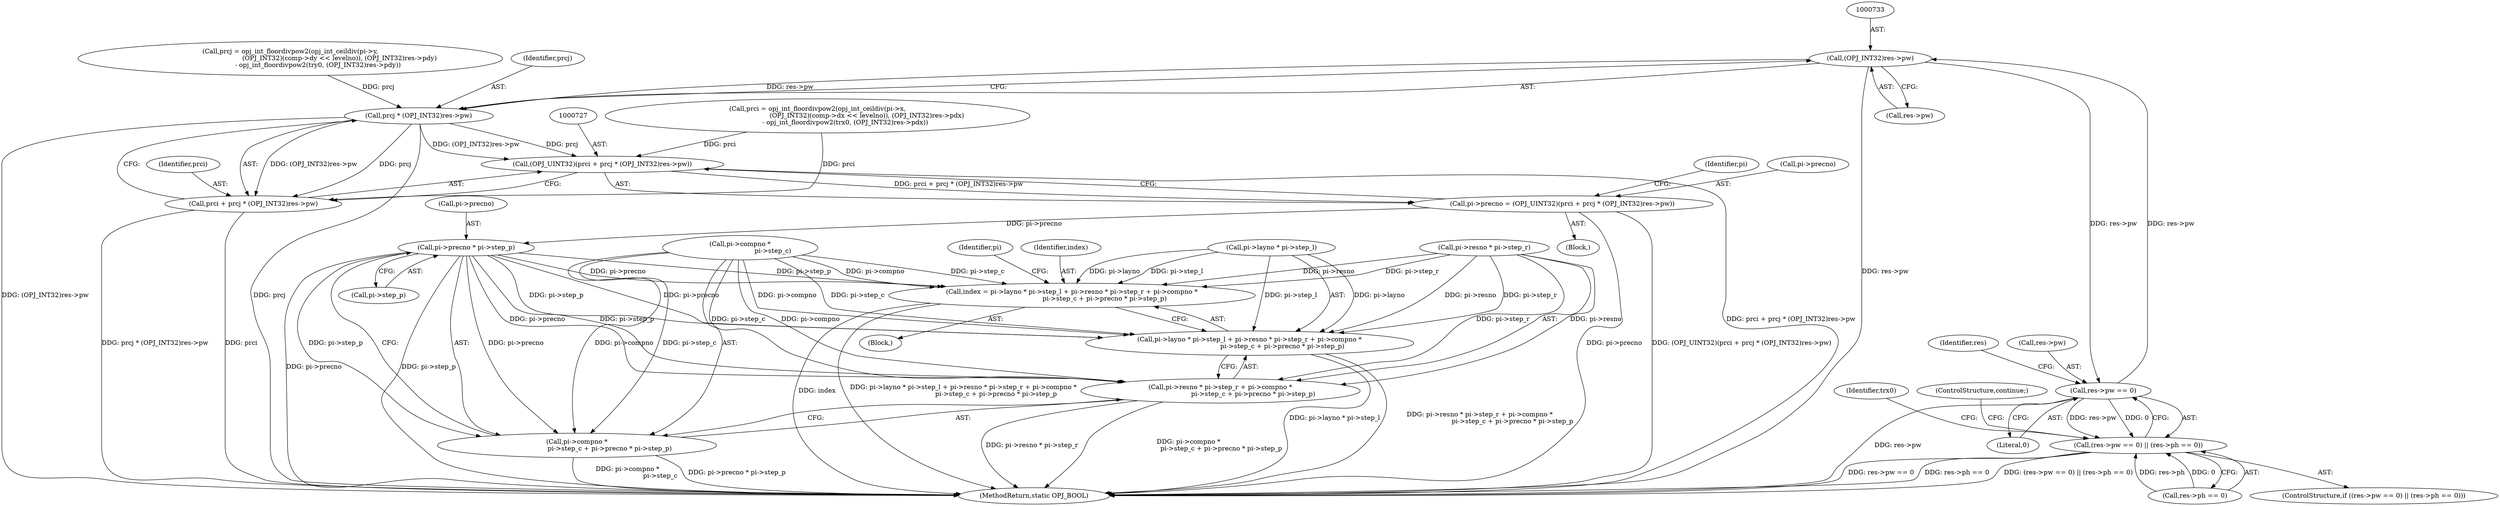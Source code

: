 digraph "0_openjpeg_d27ccf01c68a31ad62b33d2dc1ba2bb1eeaafe7b_1@pointer" {
"1000732" [label="(Call,(OPJ_INT32)res->pw)"];
"1000646" [label="(Call,res->pw == 0)"];
"1000732" [label="(Call,(OPJ_INT32)res->pw)"];
"1000645" [label="(Call,(res->pw == 0) || (res->ph == 0))"];
"1000730" [label="(Call,prcj * (OPJ_INT32)res->pw)"];
"1000726" [label="(Call,(OPJ_UINT32)(prci + prcj * (OPJ_INT32)res->pw))"];
"1000722" [label="(Call,pi->precno = (OPJ_UINT32)(prci + prcj * (OPJ_INT32)res->pw))"];
"1000787" [label="(Call,pi->precno * pi->step_p)"];
"1000761" [label="(Call,index = pi->layno * pi->step_l + pi->resno * pi->step_r + pi->compno *\n                                pi->step_c + pi->precno * pi->step_p)"];
"1000763" [label="(Call,pi->layno * pi->step_l + pi->resno * pi->step_r + pi->compno *\n                                pi->step_c + pi->precno * pi->step_p)"];
"1000771" [label="(Call,pi->resno * pi->step_r + pi->compno *\n                                pi->step_c + pi->precno * pi->step_p)"];
"1000779" [label="(Call,pi->compno *\n                                pi->step_c + pi->precno * pi->step_p)"];
"1000728" [label="(Call,prci + prcj * (OPJ_INT32)res->pw)"];
"1000772" [label="(Call,pi->resno * pi->step_r)"];
"1000791" [label="(Call,pi->step_p)"];
"1000734" [label="(Call,res->pw)"];
"1000779" [label="(Call,pi->compno *\n                                pi->step_c + pi->precno * pi->step_p)"];
"1000427" [label="(Block,)"];
"1000771" [label="(Call,pi->resno * pi->step_r + pi->compno *\n                                pi->step_c + pi->precno * pi->step_p)"];
"1000646" [label="(Call,res->pw == 0)"];
"1000763" [label="(Call,pi->layno * pi->step_l + pi->resno * pi->step_r + pi->compno *\n                                pi->step_c + pi->precno * pi->step_p)"];
"1000798" [label="(Identifier,pi)"];
"1000730" [label="(Call,prcj * (OPJ_INT32)res->pw)"];
"1000661" [label="(Identifier,trx0)"];
"1000653" [label="(Identifier,res)"];
"1000761" [label="(Call,index = pi->layno * pi->step_l + pi->resno * pi->step_r + pi->compno *\n                                pi->step_c + pi->precno * pi->step_p)"];
"1000760" [label="(Block,)"];
"1000729" [label="(Identifier,prci)"];
"1000695" [label="(Call,prcj = opj_int_floordivpow2(opj_int_ceildiv(pi->y,\n                                                (OPJ_INT32)(comp->dy << levelno)), (OPJ_INT32)res->pdy)\n                           - opj_int_floordivpow2(try0, (OPJ_INT32)res->pdy))"];
"1000740" [label="(Identifier,pi)"];
"1000787" [label="(Call,pi->precno * pi->step_p)"];
"1000650" [label="(Literal,0)"];
"1000722" [label="(Call,pi->precno = (OPJ_UINT32)(prci + prcj * (OPJ_INT32)res->pw))"];
"1000726" [label="(Call,(OPJ_UINT32)(prci + prcj * (OPJ_INT32)res->pw))"];
"1000732" [label="(Call,(OPJ_INT32)res->pw)"];
"1000764" [label="(Call,pi->layno * pi->step_l)"];
"1000814" [label="(MethodReturn,static OPJ_BOOL)"];
"1000780" [label="(Call,pi->compno *\n                                pi->step_c)"];
"1000723" [label="(Call,pi->precno)"];
"1000645" [label="(Call,(res->pw == 0) || (res->ph == 0))"];
"1000788" [label="(Call,pi->precno)"];
"1000762" [label="(Identifier,index)"];
"1000647" [label="(Call,res->pw)"];
"1000651" [label="(Call,res->ph == 0)"];
"1000657" [label="(ControlStructure,continue;)"];
"1000644" [label="(ControlStructure,if ((res->pw == 0) || (res->ph == 0)))"];
"1000668" [label="(Call,prci = opj_int_floordivpow2(opj_int_ceildiv(pi->x,\n                                                (OPJ_INT32)(comp->dx << levelno)), (OPJ_INT32)res->pdx)\n                           - opj_int_floordivpow2(trx0, (OPJ_INT32)res->pdx))"];
"1000731" [label="(Identifier,prcj)"];
"1000728" [label="(Call,prci + prcj * (OPJ_INT32)res->pw)"];
"1000732" -> "1000730"  [label="AST: "];
"1000732" -> "1000734"  [label="CFG: "];
"1000733" -> "1000732"  [label="AST: "];
"1000734" -> "1000732"  [label="AST: "];
"1000730" -> "1000732"  [label="CFG: "];
"1000732" -> "1000814"  [label="DDG: res->pw"];
"1000732" -> "1000646"  [label="DDG: res->pw"];
"1000732" -> "1000730"  [label="DDG: res->pw"];
"1000646" -> "1000732"  [label="DDG: res->pw"];
"1000646" -> "1000645"  [label="AST: "];
"1000646" -> "1000650"  [label="CFG: "];
"1000647" -> "1000646"  [label="AST: "];
"1000650" -> "1000646"  [label="AST: "];
"1000653" -> "1000646"  [label="CFG: "];
"1000645" -> "1000646"  [label="CFG: "];
"1000646" -> "1000814"  [label="DDG: res->pw"];
"1000646" -> "1000645"  [label="DDG: res->pw"];
"1000646" -> "1000645"  [label="DDG: 0"];
"1000645" -> "1000644"  [label="AST: "];
"1000645" -> "1000651"  [label="CFG: "];
"1000651" -> "1000645"  [label="AST: "];
"1000657" -> "1000645"  [label="CFG: "];
"1000661" -> "1000645"  [label="CFG: "];
"1000645" -> "1000814"  [label="DDG: res->pw == 0"];
"1000645" -> "1000814"  [label="DDG: res->ph == 0"];
"1000645" -> "1000814"  [label="DDG: (res->pw == 0) || (res->ph == 0)"];
"1000651" -> "1000645"  [label="DDG: res->ph"];
"1000651" -> "1000645"  [label="DDG: 0"];
"1000730" -> "1000728"  [label="AST: "];
"1000731" -> "1000730"  [label="AST: "];
"1000728" -> "1000730"  [label="CFG: "];
"1000730" -> "1000814"  [label="DDG: prcj"];
"1000730" -> "1000814"  [label="DDG: (OPJ_INT32)res->pw"];
"1000730" -> "1000726"  [label="DDG: prcj"];
"1000730" -> "1000726"  [label="DDG: (OPJ_INT32)res->pw"];
"1000730" -> "1000728"  [label="DDG: prcj"];
"1000730" -> "1000728"  [label="DDG: (OPJ_INT32)res->pw"];
"1000695" -> "1000730"  [label="DDG: prcj"];
"1000726" -> "1000722"  [label="AST: "];
"1000726" -> "1000728"  [label="CFG: "];
"1000727" -> "1000726"  [label="AST: "];
"1000728" -> "1000726"  [label="AST: "];
"1000722" -> "1000726"  [label="CFG: "];
"1000726" -> "1000814"  [label="DDG: prci + prcj * (OPJ_INT32)res->pw"];
"1000726" -> "1000722"  [label="DDG: prci + prcj * (OPJ_INT32)res->pw"];
"1000668" -> "1000726"  [label="DDG: prci"];
"1000722" -> "1000427"  [label="AST: "];
"1000723" -> "1000722"  [label="AST: "];
"1000740" -> "1000722"  [label="CFG: "];
"1000722" -> "1000814"  [label="DDG: (OPJ_UINT32)(prci + prcj * (OPJ_INT32)res->pw)"];
"1000722" -> "1000814"  [label="DDG: pi->precno"];
"1000722" -> "1000787"  [label="DDG: pi->precno"];
"1000787" -> "1000779"  [label="AST: "];
"1000787" -> "1000791"  [label="CFG: "];
"1000788" -> "1000787"  [label="AST: "];
"1000791" -> "1000787"  [label="AST: "];
"1000779" -> "1000787"  [label="CFG: "];
"1000787" -> "1000814"  [label="DDG: pi->step_p"];
"1000787" -> "1000814"  [label="DDG: pi->precno"];
"1000787" -> "1000761"  [label="DDG: pi->precno"];
"1000787" -> "1000761"  [label="DDG: pi->step_p"];
"1000787" -> "1000763"  [label="DDG: pi->precno"];
"1000787" -> "1000763"  [label="DDG: pi->step_p"];
"1000787" -> "1000771"  [label="DDG: pi->precno"];
"1000787" -> "1000771"  [label="DDG: pi->step_p"];
"1000787" -> "1000779"  [label="DDG: pi->precno"];
"1000787" -> "1000779"  [label="DDG: pi->step_p"];
"1000761" -> "1000760"  [label="AST: "];
"1000761" -> "1000763"  [label="CFG: "];
"1000762" -> "1000761"  [label="AST: "];
"1000763" -> "1000761"  [label="AST: "];
"1000798" -> "1000761"  [label="CFG: "];
"1000761" -> "1000814"  [label="DDG: index"];
"1000761" -> "1000814"  [label="DDG: pi->layno * pi->step_l + pi->resno * pi->step_r + pi->compno *\n                                pi->step_c + pi->precno * pi->step_p"];
"1000764" -> "1000761"  [label="DDG: pi->layno"];
"1000764" -> "1000761"  [label="DDG: pi->step_l"];
"1000772" -> "1000761"  [label="DDG: pi->resno"];
"1000772" -> "1000761"  [label="DDG: pi->step_r"];
"1000780" -> "1000761"  [label="DDG: pi->compno"];
"1000780" -> "1000761"  [label="DDG: pi->step_c"];
"1000763" -> "1000771"  [label="CFG: "];
"1000764" -> "1000763"  [label="AST: "];
"1000771" -> "1000763"  [label="AST: "];
"1000763" -> "1000814"  [label="DDG: pi->layno * pi->step_l"];
"1000763" -> "1000814"  [label="DDG: pi->resno * pi->step_r + pi->compno *\n                                pi->step_c + pi->precno * pi->step_p"];
"1000764" -> "1000763"  [label="DDG: pi->layno"];
"1000764" -> "1000763"  [label="DDG: pi->step_l"];
"1000772" -> "1000763"  [label="DDG: pi->resno"];
"1000772" -> "1000763"  [label="DDG: pi->step_r"];
"1000780" -> "1000763"  [label="DDG: pi->compno"];
"1000780" -> "1000763"  [label="DDG: pi->step_c"];
"1000771" -> "1000779"  [label="CFG: "];
"1000772" -> "1000771"  [label="AST: "];
"1000779" -> "1000771"  [label="AST: "];
"1000771" -> "1000814"  [label="DDG: pi->resno * pi->step_r"];
"1000771" -> "1000814"  [label="DDG: pi->compno *\n                                pi->step_c + pi->precno * pi->step_p"];
"1000772" -> "1000771"  [label="DDG: pi->resno"];
"1000772" -> "1000771"  [label="DDG: pi->step_r"];
"1000780" -> "1000771"  [label="DDG: pi->compno"];
"1000780" -> "1000771"  [label="DDG: pi->step_c"];
"1000780" -> "1000779"  [label="AST: "];
"1000779" -> "1000814"  [label="DDG: pi->compno *\n                                pi->step_c"];
"1000779" -> "1000814"  [label="DDG: pi->precno * pi->step_p"];
"1000780" -> "1000779"  [label="DDG: pi->compno"];
"1000780" -> "1000779"  [label="DDG: pi->step_c"];
"1000729" -> "1000728"  [label="AST: "];
"1000728" -> "1000814"  [label="DDG: prcj * (OPJ_INT32)res->pw"];
"1000728" -> "1000814"  [label="DDG: prci"];
"1000668" -> "1000728"  [label="DDG: prci"];
}
